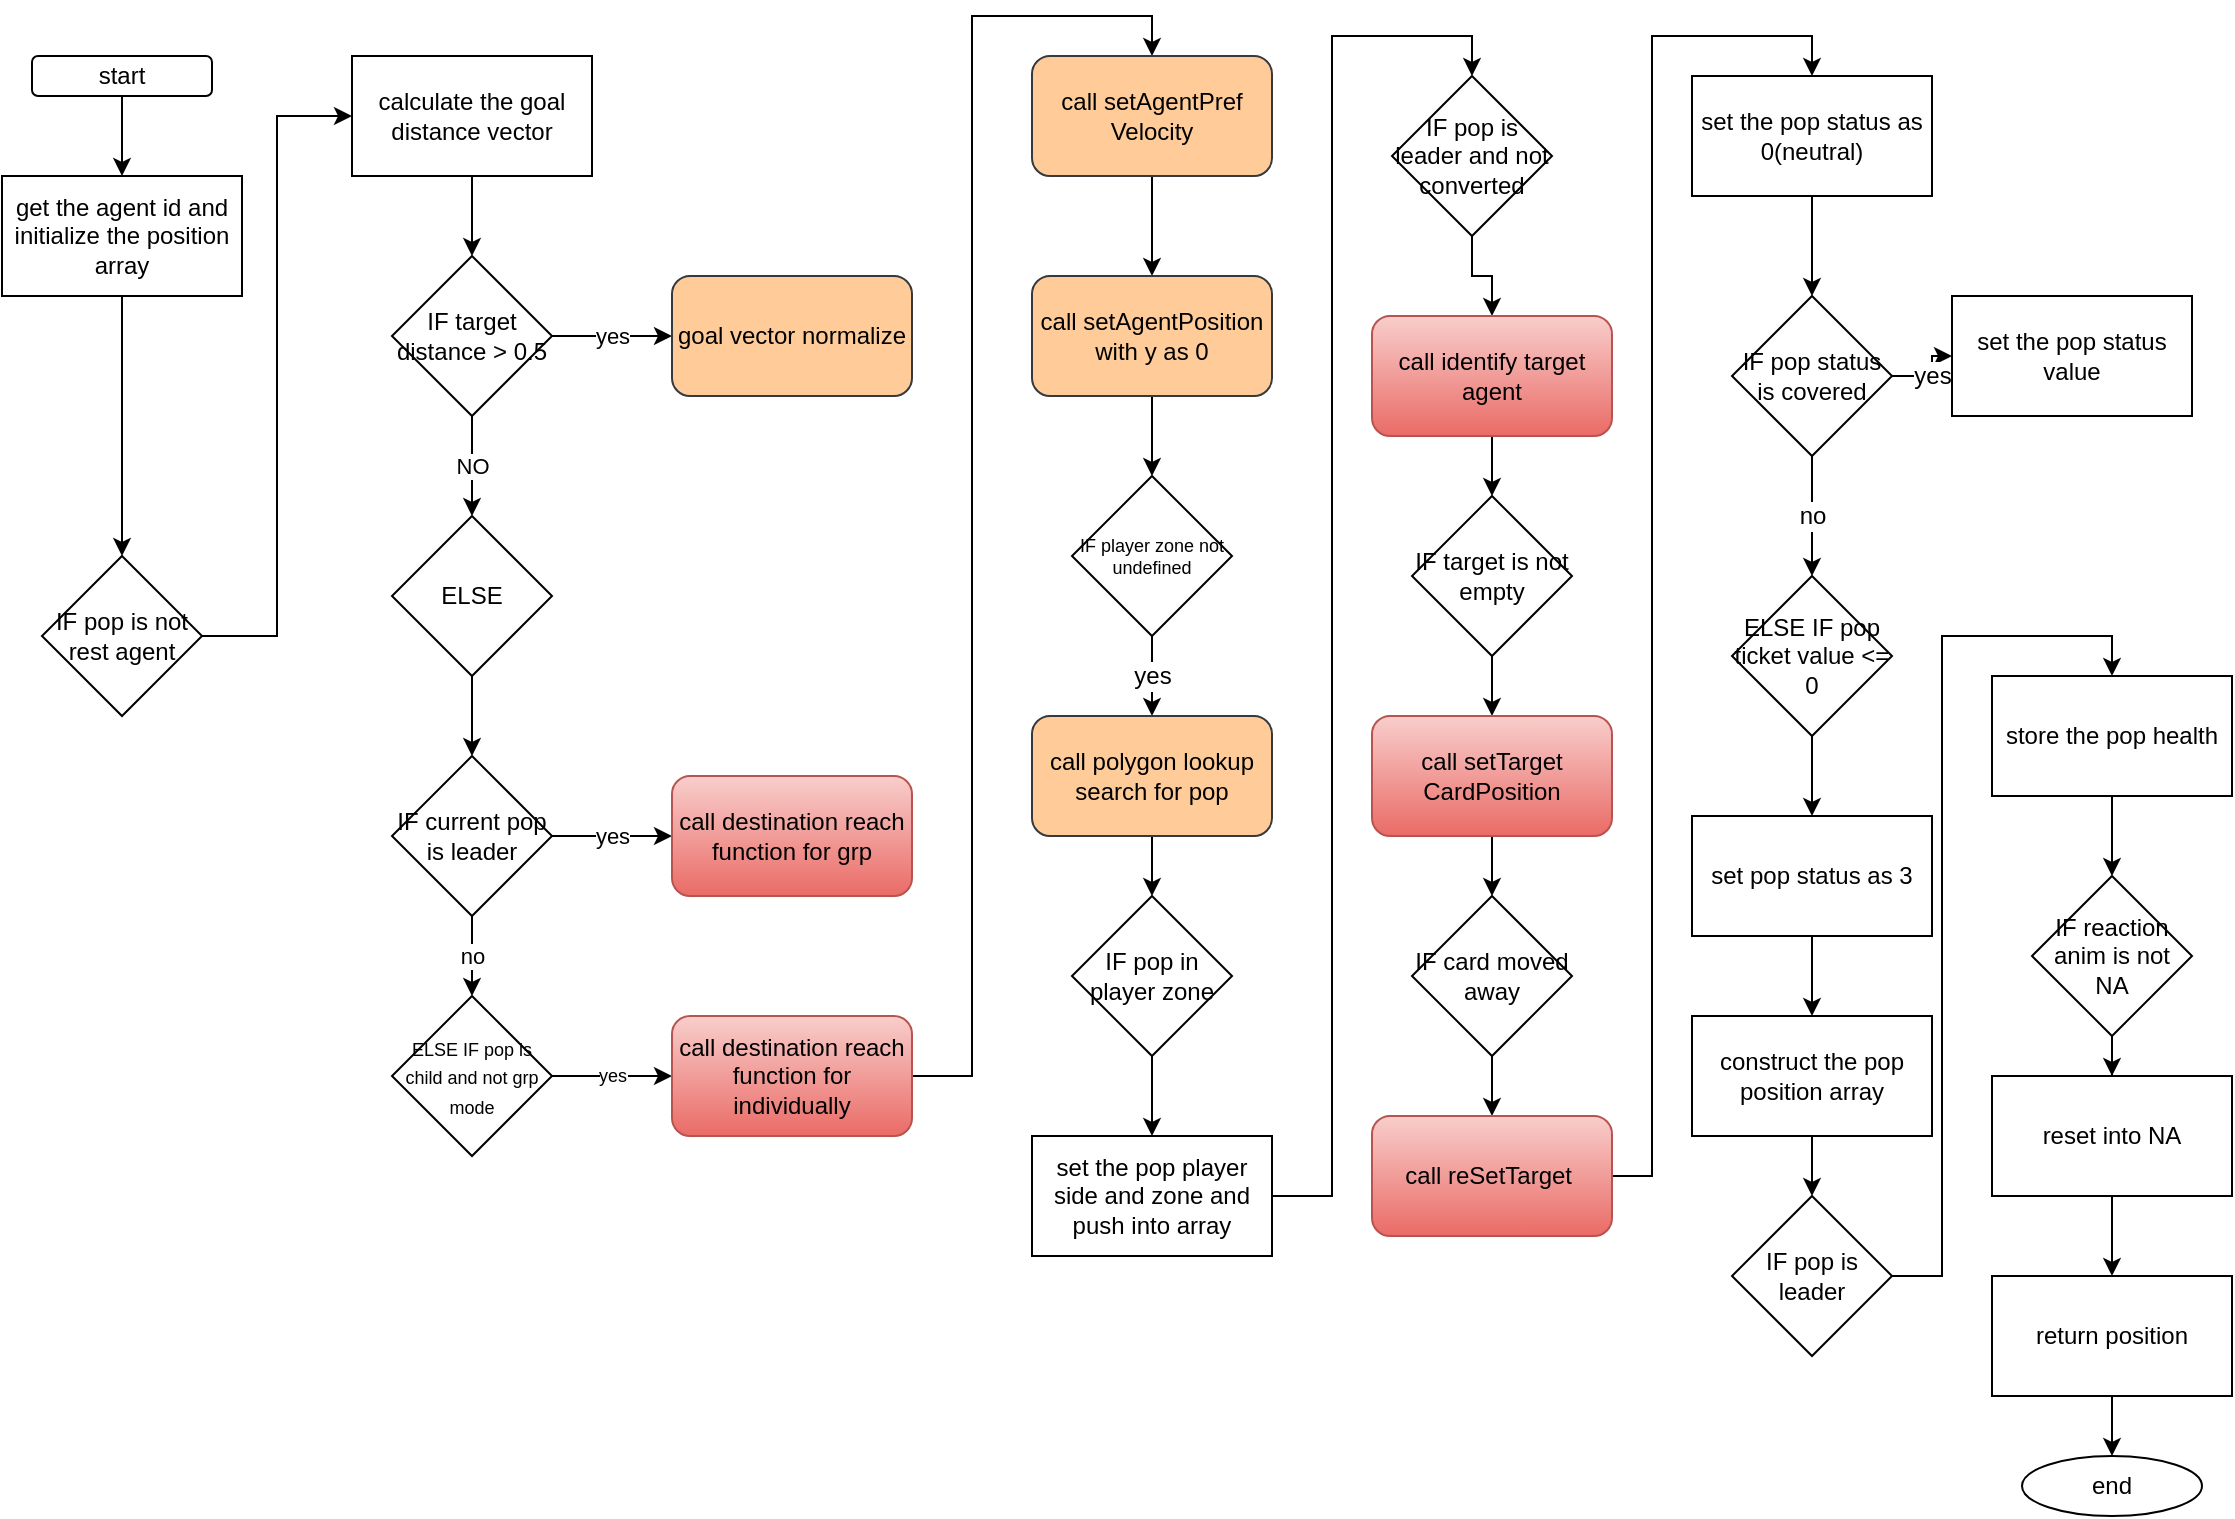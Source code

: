 <mxfile version="17.4.6" type="github">
  <diagram id="BCdesBuCIfJqMFpjHHr-" name="Page-1">
    <mxGraphModel dx="1038" dy="579" grid="1" gridSize="10" guides="1" tooltips="1" connect="1" arrows="1" fold="1" page="1" pageScale="1" pageWidth="850" pageHeight="1100" math="0" shadow="0">
      <root>
        <mxCell id="0" />
        <mxCell id="1" parent="0" />
        <mxCell id="pVDx9cTC9VevvbKP6h75-5" value="" style="edgeStyle=orthogonalEdgeStyle;rounded=0;orthogonalLoop=1;jettySize=auto;html=1;" edge="1" parent="1" source="pVDx9cTC9VevvbKP6h75-1" target="pVDx9cTC9VevvbKP6h75-4">
          <mxGeometry relative="1" as="geometry" />
        </mxCell>
        <mxCell id="pVDx9cTC9VevvbKP6h75-1" value="start" style="rounded=1;whiteSpace=wrap;html=1;" vertex="1" parent="1">
          <mxGeometry x="80" y="30" width="90" height="20" as="geometry" />
        </mxCell>
        <mxCell id="pVDx9cTC9VevvbKP6h75-7" value="" style="edgeStyle=orthogonalEdgeStyle;rounded=0;orthogonalLoop=1;jettySize=auto;html=1;" edge="1" parent="1" source="pVDx9cTC9VevvbKP6h75-4" target="pVDx9cTC9VevvbKP6h75-6">
          <mxGeometry relative="1" as="geometry" />
        </mxCell>
        <mxCell id="pVDx9cTC9VevvbKP6h75-4" value="get the agent id and initialize the position&lt;br&gt;array" style="rounded=0;whiteSpace=wrap;html=1;" vertex="1" parent="1">
          <mxGeometry x="65" y="90" width="120" height="60" as="geometry" />
        </mxCell>
        <mxCell id="pVDx9cTC9VevvbKP6h75-10" value="" style="edgeStyle=orthogonalEdgeStyle;rounded=0;orthogonalLoop=1;jettySize=auto;html=1;entryX=0;entryY=0.5;entryDx=0;entryDy=0;" edge="1" parent="1" source="pVDx9cTC9VevvbKP6h75-6" target="pVDx9cTC9VevvbKP6h75-9">
          <mxGeometry relative="1" as="geometry" />
        </mxCell>
        <mxCell id="pVDx9cTC9VevvbKP6h75-6" value="IF pop is not rest agent" style="rhombus;whiteSpace=wrap;html=1;rounded=0;" vertex="1" parent="1">
          <mxGeometry x="85" y="280" width="80" height="80" as="geometry" />
        </mxCell>
        <mxCell id="pVDx9cTC9VevvbKP6h75-12" value="" style="edgeStyle=orthogonalEdgeStyle;rounded=0;orthogonalLoop=1;jettySize=auto;html=1;" edge="1" parent="1" source="pVDx9cTC9VevvbKP6h75-9" target="pVDx9cTC9VevvbKP6h75-11">
          <mxGeometry relative="1" as="geometry" />
        </mxCell>
        <mxCell id="pVDx9cTC9VevvbKP6h75-9" value="calculate the goal distance vector" style="whiteSpace=wrap;html=1;rounded=0;" vertex="1" parent="1">
          <mxGeometry x="240" y="30" width="120" height="60" as="geometry" />
        </mxCell>
        <mxCell id="pVDx9cTC9VevvbKP6h75-16" value="yes" style="edgeStyle=orthogonalEdgeStyle;rounded=0;orthogonalLoop=1;jettySize=auto;html=1;" edge="1" parent="1" source="pVDx9cTC9VevvbKP6h75-11" target="pVDx9cTC9VevvbKP6h75-15">
          <mxGeometry relative="1" as="geometry" />
        </mxCell>
        <mxCell id="pVDx9cTC9VevvbKP6h75-18" value="NO" style="edgeStyle=orthogonalEdgeStyle;rounded=0;orthogonalLoop=1;jettySize=auto;html=1;" edge="1" parent="1" source="pVDx9cTC9VevvbKP6h75-11" target="pVDx9cTC9VevvbKP6h75-17">
          <mxGeometry relative="1" as="geometry" />
        </mxCell>
        <mxCell id="pVDx9cTC9VevvbKP6h75-11" value="IF target distance &amp;gt; 0.5" style="rhombus;whiteSpace=wrap;html=1;rounded=0;" vertex="1" parent="1">
          <mxGeometry x="260" y="130" width="80" height="80" as="geometry" />
        </mxCell>
        <mxCell id="pVDx9cTC9VevvbKP6h75-15" value="goal vector normalize" style="rounded=1;whiteSpace=wrap;html=1;fillColor=#ffcc99;strokeColor=#36393d;" vertex="1" parent="1">
          <mxGeometry x="400" y="140" width="120" height="60" as="geometry" />
        </mxCell>
        <mxCell id="pVDx9cTC9VevvbKP6h75-20" value="" style="edgeStyle=orthogonalEdgeStyle;rounded=0;orthogonalLoop=1;jettySize=auto;html=1;" edge="1" parent="1" source="pVDx9cTC9VevvbKP6h75-17" target="pVDx9cTC9VevvbKP6h75-19">
          <mxGeometry relative="1" as="geometry" />
        </mxCell>
        <mxCell id="pVDx9cTC9VevvbKP6h75-17" value="ELSE" style="rhombus;whiteSpace=wrap;html=1;rounded=0;" vertex="1" parent="1">
          <mxGeometry x="260" y="260" width="80" height="80" as="geometry" />
        </mxCell>
        <mxCell id="pVDx9cTC9VevvbKP6h75-22" value="yes" style="edgeStyle=orthogonalEdgeStyle;rounded=0;orthogonalLoop=1;jettySize=auto;html=1;" edge="1" parent="1" source="pVDx9cTC9VevvbKP6h75-19" target="pVDx9cTC9VevvbKP6h75-21">
          <mxGeometry relative="1" as="geometry" />
        </mxCell>
        <mxCell id="pVDx9cTC9VevvbKP6h75-25" value="no" style="edgeStyle=orthogonalEdgeStyle;rounded=0;orthogonalLoop=1;jettySize=auto;html=1;" edge="1" parent="1" source="pVDx9cTC9VevvbKP6h75-19" target="pVDx9cTC9VevvbKP6h75-24">
          <mxGeometry relative="1" as="geometry">
            <Array as="points">
              <mxPoint x="300" y="480" />
              <mxPoint x="300" y="480" />
            </Array>
          </mxGeometry>
        </mxCell>
        <mxCell id="pVDx9cTC9VevvbKP6h75-19" value="IF current pop is leader" style="rhombus;whiteSpace=wrap;html=1;rounded=0;" vertex="1" parent="1">
          <mxGeometry x="260" y="380" width="80" height="80" as="geometry" />
        </mxCell>
        <mxCell id="pVDx9cTC9VevvbKP6h75-21" value="call destination reach function for grp" style="rounded=1;whiteSpace=wrap;html=1;fillColor=#f8cecc;gradientColor=#ea6b66;strokeColor=#b85450;" vertex="1" parent="1">
          <mxGeometry x="400" y="390" width="120" height="60" as="geometry" />
        </mxCell>
        <mxCell id="pVDx9cTC9VevvbKP6h75-27" value="yes" style="edgeStyle=orthogonalEdgeStyle;rounded=0;orthogonalLoop=1;jettySize=auto;html=1;fontSize=9;" edge="1" parent="1" source="pVDx9cTC9VevvbKP6h75-24" target="pVDx9cTC9VevvbKP6h75-26">
          <mxGeometry relative="1" as="geometry" />
        </mxCell>
        <mxCell id="pVDx9cTC9VevvbKP6h75-24" value="&lt;font style=&quot;font-size: 9px&quot;&gt;ELSE IF pop is child and not grp mode&lt;/font&gt;" style="rhombus;whiteSpace=wrap;html=1;rounded=0;" vertex="1" parent="1">
          <mxGeometry x="260" y="500" width="80" height="80" as="geometry" />
        </mxCell>
        <mxCell id="pVDx9cTC9VevvbKP6h75-29" style="edgeStyle=orthogonalEdgeStyle;rounded=0;orthogonalLoop=1;jettySize=auto;html=1;entryX=0.5;entryY=0;entryDx=0;entryDy=0;fontSize=9;" edge="1" parent="1" source="pVDx9cTC9VevvbKP6h75-26" target="pVDx9cTC9VevvbKP6h75-28">
          <mxGeometry relative="1" as="geometry" />
        </mxCell>
        <mxCell id="pVDx9cTC9VevvbKP6h75-26" value="call destination reach function for individually" style="rounded=1;whiteSpace=wrap;html=1;fillColor=#f8cecc;gradientColor=#ea6b66;strokeColor=#b85450;" vertex="1" parent="1">
          <mxGeometry x="400" y="510" width="120" height="60" as="geometry" />
        </mxCell>
        <mxCell id="pVDx9cTC9VevvbKP6h75-31" value="" style="edgeStyle=orthogonalEdgeStyle;rounded=0;orthogonalLoop=1;jettySize=auto;html=1;fontSize=9;" edge="1" parent="1" source="pVDx9cTC9VevvbKP6h75-28" target="pVDx9cTC9VevvbKP6h75-30">
          <mxGeometry relative="1" as="geometry" />
        </mxCell>
        <mxCell id="pVDx9cTC9VevvbKP6h75-28" value="call&amp;nbsp;setAgentPref&lt;br&gt;Velocity" style="rounded=1;whiteSpace=wrap;html=1;fillColor=#ffcc99;strokeColor=#36393d;" vertex="1" parent="1">
          <mxGeometry x="580" y="30" width="120" height="60" as="geometry" />
        </mxCell>
        <mxCell id="pVDx9cTC9VevvbKP6h75-33" value="" style="edgeStyle=orthogonalEdgeStyle;rounded=0;orthogonalLoop=1;jettySize=auto;html=1;fontSize=9;" edge="1" parent="1" source="pVDx9cTC9VevvbKP6h75-30" target="pVDx9cTC9VevvbKP6h75-32">
          <mxGeometry relative="1" as="geometry" />
        </mxCell>
        <mxCell id="pVDx9cTC9VevvbKP6h75-30" value="call&amp;nbsp;setAgentPosition with y as 0" style="rounded=1;whiteSpace=wrap;html=1;fillColor=#ffcc99;strokeColor=#36393d;" vertex="1" parent="1">
          <mxGeometry x="580" y="140" width="120" height="60" as="geometry" />
        </mxCell>
        <mxCell id="pVDx9cTC9VevvbKP6h75-35" value="yes" style="edgeStyle=orthogonalEdgeStyle;rounded=0;orthogonalLoop=1;jettySize=auto;html=1;fontSize=12;" edge="1" parent="1" source="pVDx9cTC9VevvbKP6h75-32" target="pVDx9cTC9VevvbKP6h75-34">
          <mxGeometry relative="1" as="geometry" />
        </mxCell>
        <mxCell id="pVDx9cTC9VevvbKP6h75-32" value="IF player zone not undefined" style="rhombus;whiteSpace=wrap;html=1;fontSize=9;" vertex="1" parent="1">
          <mxGeometry x="600" y="240" width="80" height="80" as="geometry" />
        </mxCell>
        <mxCell id="pVDx9cTC9VevvbKP6h75-37" value="" style="edgeStyle=orthogonalEdgeStyle;rounded=0;orthogonalLoop=1;jettySize=auto;html=1;fontSize=12;" edge="1" parent="1" source="pVDx9cTC9VevvbKP6h75-34" target="pVDx9cTC9VevvbKP6h75-36">
          <mxGeometry relative="1" as="geometry" />
        </mxCell>
        <mxCell id="pVDx9cTC9VevvbKP6h75-34" value="call polygon lookup search for pop" style="rounded=1;whiteSpace=wrap;html=1;fillColor=#ffcc99;strokeColor=#36393d;" vertex="1" parent="1">
          <mxGeometry x="580" y="360" width="120" height="60" as="geometry" />
        </mxCell>
        <mxCell id="pVDx9cTC9VevvbKP6h75-39" value="" style="edgeStyle=orthogonalEdgeStyle;rounded=0;orthogonalLoop=1;jettySize=auto;html=1;fontSize=12;" edge="1" parent="1" source="pVDx9cTC9VevvbKP6h75-36" target="pVDx9cTC9VevvbKP6h75-38">
          <mxGeometry relative="1" as="geometry" />
        </mxCell>
        <mxCell id="pVDx9cTC9VevvbKP6h75-36" value="IF pop in player zone" style="rhombus;whiteSpace=wrap;html=1;fontSize=12;" vertex="1" parent="1">
          <mxGeometry x="600" y="450" width="80" height="80" as="geometry" />
        </mxCell>
        <mxCell id="pVDx9cTC9VevvbKP6h75-41" value="" style="edgeStyle=orthogonalEdgeStyle;rounded=0;orthogonalLoop=1;jettySize=auto;html=1;fontSize=12;entryX=0.5;entryY=0;entryDx=0;entryDy=0;" edge="1" parent="1" source="pVDx9cTC9VevvbKP6h75-38" target="pVDx9cTC9VevvbKP6h75-40">
          <mxGeometry relative="1" as="geometry" />
        </mxCell>
        <mxCell id="pVDx9cTC9VevvbKP6h75-38" value="set the pop player side and zone and push into array" style="whiteSpace=wrap;html=1;" vertex="1" parent="1">
          <mxGeometry x="580" y="570" width="120" height="60" as="geometry" />
        </mxCell>
        <mxCell id="pVDx9cTC9VevvbKP6h75-43" value="" style="edgeStyle=orthogonalEdgeStyle;rounded=0;orthogonalLoop=1;jettySize=auto;html=1;fontSize=12;" edge="1" parent="1" source="pVDx9cTC9VevvbKP6h75-40" target="pVDx9cTC9VevvbKP6h75-42">
          <mxGeometry relative="1" as="geometry" />
        </mxCell>
        <mxCell id="pVDx9cTC9VevvbKP6h75-40" value="IF pop is leader and not converted" style="rhombus;whiteSpace=wrap;html=1;" vertex="1" parent="1">
          <mxGeometry x="760" y="40" width="80" height="80" as="geometry" />
        </mxCell>
        <mxCell id="pVDx9cTC9VevvbKP6h75-45" value="" style="edgeStyle=orthogonalEdgeStyle;rounded=0;orthogonalLoop=1;jettySize=auto;html=1;fontSize=12;" edge="1" parent="1" source="pVDx9cTC9VevvbKP6h75-42" target="pVDx9cTC9VevvbKP6h75-44">
          <mxGeometry relative="1" as="geometry" />
        </mxCell>
        <mxCell id="pVDx9cTC9VevvbKP6h75-42" value="call identify target agent" style="rounded=1;whiteSpace=wrap;html=1;fillColor=#f8cecc;gradientColor=#ea6b66;strokeColor=#b85450;" vertex="1" parent="1">
          <mxGeometry x="750" y="160" width="120" height="60" as="geometry" />
        </mxCell>
        <mxCell id="pVDx9cTC9VevvbKP6h75-47" value="" style="edgeStyle=orthogonalEdgeStyle;rounded=0;orthogonalLoop=1;jettySize=auto;html=1;fontSize=12;" edge="1" parent="1" source="pVDx9cTC9VevvbKP6h75-44" target="pVDx9cTC9VevvbKP6h75-46">
          <mxGeometry relative="1" as="geometry" />
        </mxCell>
        <mxCell id="pVDx9cTC9VevvbKP6h75-44" value="IF target is not empty" style="rhombus;whiteSpace=wrap;html=1;fontSize=12;" vertex="1" parent="1">
          <mxGeometry x="770" y="250" width="80" height="80" as="geometry" />
        </mxCell>
        <mxCell id="pVDx9cTC9VevvbKP6h75-49" value="" style="edgeStyle=orthogonalEdgeStyle;rounded=0;orthogonalLoop=1;jettySize=auto;html=1;fontSize=12;" edge="1" parent="1" source="pVDx9cTC9VevvbKP6h75-46" target="pVDx9cTC9VevvbKP6h75-48">
          <mxGeometry relative="1" as="geometry" />
        </mxCell>
        <mxCell id="pVDx9cTC9VevvbKP6h75-46" value="call&amp;nbsp;setTarget&lt;br&gt;CardPosition&lt;span style=&quot;color: rgba(0 , 0 , 0 , 0) ; font-family: monospace ; font-size: 0px&quot;&gt;%3CmxGraphModel%3E%3Croot%3E%3CmxCell%20id%3D%220%22%2F%3E%3CmxCell%20id%3D%221%22%20parent%3D%220%22%2F%3E%3CmxCell%20id%3D%222%22%20value%3D%22call%20identify%20target%20agent%22%20style%3D%22rounded%3D1%3BwhiteSpace%3Dwrap%3Bhtml%3D1%3BfillColor%3D%23f8cecc%3BgradientColor%3D%23ea6b66%3BstrokeColor%3D%23b85450%3B%22%20vertex%3D%221%22%20parent%3D%221%22%3E%3CmxGeometry%20x%3D%22750%22%20y%3D%22160%22%20width%3D%22120%22%20height%3D%2260%22%20as%3D%22geometry%22%2F%3E%3C%2FmxCell%3E%3C%2Froot%3E%3C%2FmxGraphModel%3E&lt;/span&gt;" style="rounded=1;whiteSpace=wrap;html=1;fillColor=#f8cecc;gradientColor=#ea6b66;strokeColor=#b85450;" vertex="1" parent="1">
          <mxGeometry x="750" y="360" width="120" height="60" as="geometry" />
        </mxCell>
        <mxCell id="pVDx9cTC9VevvbKP6h75-51" value="" style="edgeStyle=orthogonalEdgeStyle;rounded=0;orthogonalLoop=1;jettySize=auto;html=1;fontSize=12;" edge="1" parent="1" source="pVDx9cTC9VevvbKP6h75-48" target="pVDx9cTC9VevvbKP6h75-50">
          <mxGeometry relative="1" as="geometry" />
        </mxCell>
        <mxCell id="pVDx9cTC9VevvbKP6h75-48" value="IF card moved away" style="rhombus;whiteSpace=wrap;html=1;fontSize=12;" vertex="1" parent="1">
          <mxGeometry x="770" y="450" width="80" height="80" as="geometry" />
        </mxCell>
        <mxCell id="pVDx9cTC9VevvbKP6h75-53" style="edgeStyle=orthogonalEdgeStyle;rounded=0;orthogonalLoop=1;jettySize=auto;html=1;entryX=0.5;entryY=0;entryDx=0;entryDy=0;fontSize=12;" edge="1" parent="1" source="pVDx9cTC9VevvbKP6h75-50" target="pVDx9cTC9VevvbKP6h75-52">
          <mxGeometry relative="1" as="geometry" />
        </mxCell>
        <mxCell id="pVDx9cTC9VevvbKP6h75-50" value="call reSetTarget&amp;nbsp;&lt;span style=&quot;color: rgba(0 , 0 , 0 , 0) ; font-family: monospace ; font-size: 0px&quot;&gt;%3CmxGraphModel%3E%3Croot%3E%3CmxCell%20id%3D%220%22%2F%3E%3CmxCell%20id%3D%221%22%20parent%3D%220%22%2F%3E%3CmxCell%20id%3D%222%22%20value%3D%22call%26amp%3Bnbsp%3BsetTarget%26lt%3Bbr%26gt%3BCardPosition%26lt%3Bspan%20style%3D%26quot%3Bcolor%3A%20rgba(0%20%2C%200%20%2C%200%20%2C%200)%20%3B%20font-family%3A%20monospace%20%3B%20font-size%3A%200px%26quot%3B%26gt%3B%253CmxGraphModel%253E%253Croot%253E%253CmxCell%2520id%253D%25220%2522%252F%253E%253CmxCell%2520id%253D%25221%2522%2520parent%253D%25220%2522%252F%253E%253CmxCell%2520id%253D%25222%2522%2520value%253D%2522call%2520identify%2520target%2520agent%2522%2520style%253D%2522rounded%253D1%253BwhiteSpace%253Dwrap%253Bhtml%253D1%253BfillColor%253D%2523f8cecc%253BgradientColor%253D%2523ea6b66%253BstrokeColor%253D%2523b85450%253B%2522%2520vertex%253D%25221%2522%2520parent%253D%25221%2522%253E%253CmxGeometry%2520x%253D%2522750%2522%2520y%253D%2522160%2522%2520width%253D%2522120%2522%2520height%253D%252260%2522%2520as%253D%2522geometry%2522%252F%253E%253C%252FmxCell%253E%253C%252Froot%253E%253C%252FmxGraphModel%253E%26lt%3B%2Fspan%26gt%3B%22%20style%3D%22rounded%3D1%3BwhiteSpace%3Dwrap%3Bhtml%3D1%3BfillColor%3D%23f8cecc%3BgradientColor%3D%23ea6b66%3BstrokeColor%3D%23b85450%3B%22%20vertex%3D%221%22%20parent%3D%221%22%3E%3CmxGeometry%20x%3D%22750%22%20y%3D%22360%22%20width%3D%22120%22%20height%3D%2260%22%20as%3D%22geometry%22%2F%3E%3C%2FmxCell%3E%3C%2Froot%3E%3C%2FmxGraphModel%3E&lt;/span&gt;&lt;span style=&quot;color: rgba(0 , 0 , 0 , 0) ; font-family: monospace ; font-size: 0px&quot;&gt;%3CmxGraphModel%3E%3Croot%3E%3CmxCell%20id%3D%220%22%2F%3E%3CmxCell%20id%3D%221%22%20parent%3D%220%22%2F%3E%3CmxCell%20id%3D%222%22%20value%3D%22call%26amp%3Bnbsp%3BsetTarget%26lt%3Bbr%26gt%3BCardPosition%26lt%3Bspan%20style%3D%26quot%3Bcolor%3A%20rgba(0%20%2C%200%20%2C%200%20%2C%200)%20%3B%20font-family%3A%20monospace%20%3B%20font-size%3A%200px%26quot%3B%26gt%3B%253CmxGraphModel%253E%253Croot%253E%253CmxCell%2520id%253D%25220%2522%252F%253E%253CmxCell%2520id%253D%25221%2522%2520parent%253D%25220%2522%252F%253E%253CmxCell%2520id%253D%25222%2522%2520value%253D%2522call%2520identify%2520target%2520agent%2522%2520style%253D%2522rounded%253D1%253BwhiteSpace%253Dwrap%253Bhtml%253D1%253BfillColor%253D%2523f8cecc%253BgradientColor%253D%2523ea6b66%253BstrokeColor%253D%2523b85450%253B%2522%2520vertex%253D%25221%2522%2520parent%253D%25221%2522%253E%253CmxGeometry%2520x%253D%2522750%2522%2520y%253D%2522160%2522%2520width%253D%2522120%2522%2520height%253D%252260%2522%2520as%253D%2522geometry%2522%252F%253E%253C%252FmxCell%253E%253C%252Froot%253E%253C%252FmxGraphModel%253E%26lt%3B%2Fspan%26gt%3B%22%20style%3D%22rounded%3D1%3BwhiteSpace%3Dwrap%3Bhtml%3D1%3BfillColor%3D%23f8cecc%3BgradientColor%3D%23ea6b66%3BstrokeColor%3D%23b85450%3B%22%20vertex%3D%221%22%20parent%3D%221%22%3E%3CmxGeometry%20x%3D%22750%22%20y%3D%22360%22%20width%3D%22120%22%20height%3D%2260%22%20as%3D%22geometry%22%2F%3E%3C%2FmxCell%3E%3C%2Froot%3E%3C%2FmxGraphModel%3E&lt;/span&gt;" style="rounded=1;whiteSpace=wrap;html=1;fillColor=#f8cecc;gradientColor=#ea6b66;strokeColor=#b85450;" vertex="1" parent="1">
          <mxGeometry x="750" y="560" width="120" height="60" as="geometry" />
        </mxCell>
        <mxCell id="pVDx9cTC9VevvbKP6h75-55" value="" style="edgeStyle=orthogonalEdgeStyle;rounded=0;orthogonalLoop=1;jettySize=auto;html=1;fontSize=12;" edge="1" parent="1" source="pVDx9cTC9VevvbKP6h75-52" target="pVDx9cTC9VevvbKP6h75-54">
          <mxGeometry relative="1" as="geometry" />
        </mxCell>
        <mxCell id="pVDx9cTC9VevvbKP6h75-52" value="set the pop status as 0(neutral)" style="rounded=0;whiteSpace=wrap;html=1;fontSize=12;" vertex="1" parent="1">
          <mxGeometry x="910" y="40" width="120" height="60" as="geometry" />
        </mxCell>
        <mxCell id="pVDx9cTC9VevvbKP6h75-57" value="yes" style="edgeStyle=orthogonalEdgeStyle;rounded=0;orthogonalLoop=1;jettySize=auto;html=1;fontSize=12;" edge="1" parent="1" source="pVDx9cTC9VevvbKP6h75-54" target="pVDx9cTC9VevvbKP6h75-56">
          <mxGeometry relative="1" as="geometry" />
        </mxCell>
        <mxCell id="pVDx9cTC9VevvbKP6h75-59" value="no" style="edgeStyle=orthogonalEdgeStyle;rounded=0;orthogonalLoop=1;jettySize=auto;html=1;fontSize=12;" edge="1" parent="1" source="pVDx9cTC9VevvbKP6h75-54" target="pVDx9cTC9VevvbKP6h75-58">
          <mxGeometry relative="1" as="geometry" />
        </mxCell>
        <mxCell id="pVDx9cTC9VevvbKP6h75-54" value="IF pop status is covered" style="rhombus;whiteSpace=wrap;html=1;rounded=0;" vertex="1" parent="1">
          <mxGeometry x="930" y="150" width="80" height="80" as="geometry" />
        </mxCell>
        <mxCell id="pVDx9cTC9VevvbKP6h75-56" value="set the pop status value" style="whiteSpace=wrap;html=1;rounded=0;" vertex="1" parent="1">
          <mxGeometry x="1040" y="150" width="120" height="60" as="geometry" />
        </mxCell>
        <mxCell id="pVDx9cTC9VevvbKP6h75-61" value="" style="edgeStyle=orthogonalEdgeStyle;rounded=0;orthogonalLoop=1;jettySize=auto;html=1;fontSize=12;" edge="1" parent="1" source="pVDx9cTC9VevvbKP6h75-58" target="pVDx9cTC9VevvbKP6h75-60">
          <mxGeometry relative="1" as="geometry" />
        </mxCell>
        <mxCell id="pVDx9cTC9VevvbKP6h75-58" value="ELSE IF pop ticket value &amp;lt;= 0" style="rhombus;whiteSpace=wrap;html=1;rounded=0;" vertex="1" parent="1">
          <mxGeometry x="930" y="290" width="80" height="80" as="geometry" />
        </mxCell>
        <mxCell id="pVDx9cTC9VevvbKP6h75-63" value="" style="edgeStyle=orthogonalEdgeStyle;rounded=0;orthogonalLoop=1;jettySize=auto;html=1;fontSize=12;" edge="1" parent="1" source="pVDx9cTC9VevvbKP6h75-60" target="pVDx9cTC9VevvbKP6h75-62">
          <mxGeometry relative="1" as="geometry" />
        </mxCell>
        <mxCell id="pVDx9cTC9VevvbKP6h75-60" value="set pop status as 3" style="whiteSpace=wrap;html=1;rounded=0;" vertex="1" parent="1">
          <mxGeometry x="910" y="410" width="120" height="60" as="geometry" />
        </mxCell>
        <mxCell id="pVDx9cTC9VevvbKP6h75-65" value="" style="edgeStyle=orthogonalEdgeStyle;rounded=0;orthogonalLoop=1;jettySize=auto;html=1;fontSize=12;" edge="1" parent="1" source="pVDx9cTC9VevvbKP6h75-62" target="pVDx9cTC9VevvbKP6h75-64">
          <mxGeometry relative="1" as="geometry" />
        </mxCell>
        <mxCell id="pVDx9cTC9VevvbKP6h75-62" value="construct the pop position array" style="whiteSpace=wrap;html=1;rounded=0;" vertex="1" parent="1">
          <mxGeometry x="910" y="510" width="120" height="60" as="geometry" />
        </mxCell>
        <mxCell id="pVDx9cTC9VevvbKP6h75-67" value="" style="edgeStyle=orthogonalEdgeStyle;rounded=0;orthogonalLoop=1;jettySize=auto;html=1;fontSize=12;entryX=0.5;entryY=0;entryDx=0;entryDy=0;" edge="1" parent="1" source="pVDx9cTC9VevvbKP6h75-64" target="pVDx9cTC9VevvbKP6h75-66">
          <mxGeometry relative="1" as="geometry" />
        </mxCell>
        <mxCell id="pVDx9cTC9VevvbKP6h75-64" value="IF pop is leader" style="rhombus;whiteSpace=wrap;html=1;rounded=0;" vertex="1" parent="1">
          <mxGeometry x="930" y="600" width="80" height="80" as="geometry" />
        </mxCell>
        <mxCell id="pVDx9cTC9VevvbKP6h75-69" value="" style="edgeStyle=orthogonalEdgeStyle;rounded=0;orthogonalLoop=1;jettySize=auto;html=1;fontSize=12;" edge="1" parent="1" source="pVDx9cTC9VevvbKP6h75-66" target="pVDx9cTC9VevvbKP6h75-68">
          <mxGeometry relative="1" as="geometry" />
        </mxCell>
        <mxCell id="pVDx9cTC9VevvbKP6h75-66" value="store the pop health" style="whiteSpace=wrap;html=1;rounded=0;" vertex="1" parent="1">
          <mxGeometry x="1060" y="340" width="120" height="60" as="geometry" />
        </mxCell>
        <mxCell id="pVDx9cTC9VevvbKP6h75-71" value="" style="edgeStyle=orthogonalEdgeStyle;rounded=0;orthogonalLoop=1;jettySize=auto;html=1;fontSize=12;" edge="1" parent="1" source="pVDx9cTC9VevvbKP6h75-68" target="pVDx9cTC9VevvbKP6h75-70">
          <mxGeometry relative="1" as="geometry" />
        </mxCell>
        <mxCell id="pVDx9cTC9VevvbKP6h75-68" value="IF reaction anim is not NA" style="rhombus;whiteSpace=wrap;html=1;rounded=0;" vertex="1" parent="1">
          <mxGeometry x="1080" y="440" width="80" height="80" as="geometry" />
        </mxCell>
        <mxCell id="pVDx9cTC9VevvbKP6h75-73" value="" style="edgeStyle=orthogonalEdgeStyle;rounded=0;orthogonalLoop=1;jettySize=auto;html=1;fontSize=12;" edge="1" parent="1" source="pVDx9cTC9VevvbKP6h75-70" target="pVDx9cTC9VevvbKP6h75-72">
          <mxGeometry relative="1" as="geometry" />
        </mxCell>
        <mxCell id="pVDx9cTC9VevvbKP6h75-70" value="reset into NA" style="whiteSpace=wrap;html=1;rounded=0;" vertex="1" parent="1">
          <mxGeometry x="1060" y="540" width="120" height="60" as="geometry" />
        </mxCell>
        <mxCell id="pVDx9cTC9VevvbKP6h75-75" value="" style="edgeStyle=orthogonalEdgeStyle;rounded=0;orthogonalLoop=1;jettySize=auto;html=1;fontSize=12;" edge="1" parent="1" source="pVDx9cTC9VevvbKP6h75-72" target="pVDx9cTC9VevvbKP6h75-74">
          <mxGeometry relative="1" as="geometry" />
        </mxCell>
        <mxCell id="pVDx9cTC9VevvbKP6h75-72" value="return position" style="whiteSpace=wrap;html=1;rounded=0;" vertex="1" parent="1">
          <mxGeometry x="1060" y="640" width="120" height="60" as="geometry" />
        </mxCell>
        <mxCell id="pVDx9cTC9VevvbKP6h75-74" value="end" style="ellipse;whiteSpace=wrap;html=1;rounded=0;" vertex="1" parent="1">
          <mxGeometry x="1075" y="730" width="90" height="30" as="geometry" />
        </mxCell>
      </root>
    </mxGraphModel>
  </diagram>
</mxfile>
